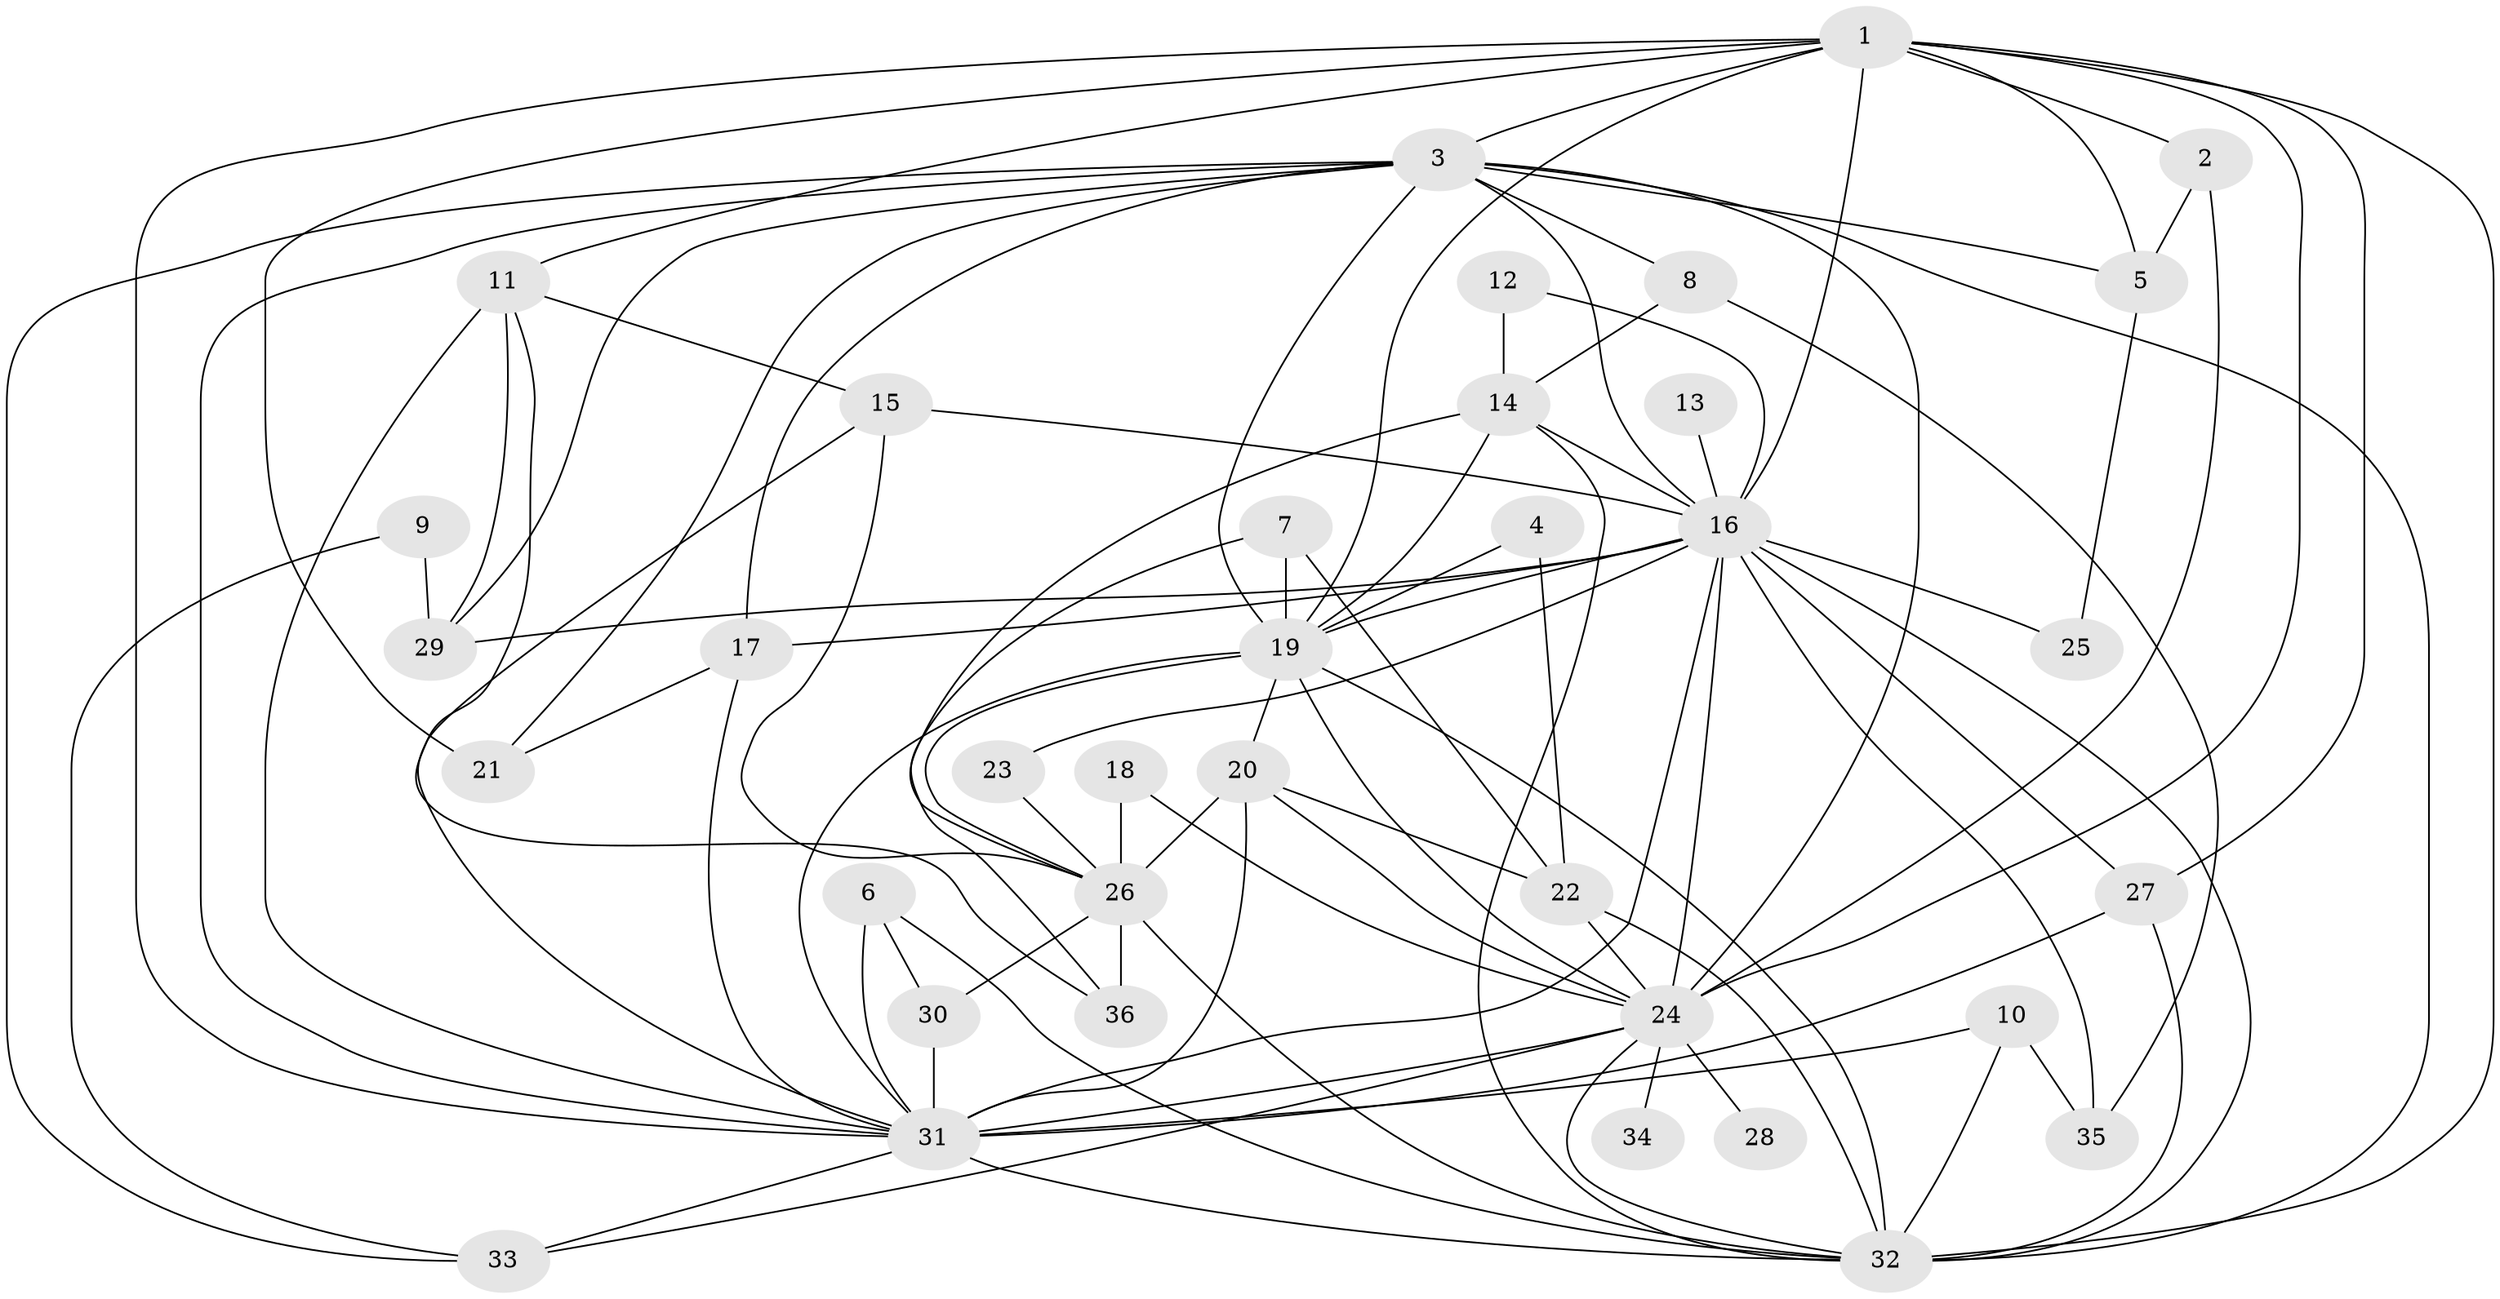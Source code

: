 // original degree distribution, {25: 0.013888888888888888, 13: 0.027777777777777776, 16: 0.013888888888888888, 17: 0.027777777777777776, 15: 0.027777777777777776, 20: 0.013888888888888888, 14: 0.013888888888888888, 5: 0.041666666666666664, 4: 0.09722222222222222, 3: 0.16666666666666666, 6: 0.027777777777777776, 8: 0.013888888888888888, 2: 0.5138888888888888}
// Generated by graph-tools (version 1.1) at 2025/01/03/09/25 03:01:32]
// undirected, 36 vertices, 93 edges
graph export_dot {
graph [start="1"]
  node [color=gray90,style=filled];
  1;
  2;
  3;
  4;
  5;
  6;
  7;
  8;
  9;
  10;
  11;
  12;
  13;
  14;
  15;
  16;
  17;
  18;
  19;
  20;
  21;
  22;
  23;
  24;
  25;
  26;
  27;
  28;
  29;
  30;
  31;
  32;
  33;
  34;
  35;
  36;
  1 -- 2 [weight=1.0];
  1 -- 3 [weight=2.0];
  1 -- 5 [weight=1.0];
  1 -- 11 [weight=1.0];
  1 -- 16 [weight=1.0];
  1 -- 19 [weight=1.0];
  1 -- 21 [weight=1.0];
  1 -- 24 [weight=1.0];
  1 -- 27 [weight=1.0];
  1 -- 31 [weight=2.0];
  1 -- 32 [weight=2.0];
  2 -- 5 [weight=1.0];
  2 -- 24 [weight=1.0];
  3 -- 5 [weight=2.0];
  3 -- 8 [weight=1.0];
  3 -- 16 [weight=3.0];
  3 -- 17 [weight=1.0];
  3 -- 19 [weight=4.0];
  3 -- 21 [weight=1.0];
  3 -- 24 [weight=3.0];
  3 -- 29 [weight=1.0];
  3 -- 31 [weight=4.0];
  3 -- 32 [weight=4.0];
  3 -- 33 [weight=1.0];
  4 -- 19 [weight=1.0];
  4 -- 22 [weight=1.0];
  5 -- 25 [weight=1.0];
  6 -- 30 [weight=1.0];
  6 -- 31 [weight=1.0];
  6 -- 32 [weight=1.0];
  7 -- 19 [weight=1.0];
  7 -- 22 [weight=1.0];
  7 -- 36 [weight=1.0];
  8 -- 14 [weight=1.0];
  8 -- 35 [weight=1.0];
  9 -- 29 [weight=1.0];
  9 -- 33 [weight=1.0];
  10 -- 31 [weight=2.0];
  10 -- 32 [weight=1.0];
  10 -- 35 [weight=2.0];
  11 -- 15 [weight=1.0];
  11 -- 29 [weight=1.0];
  11 -- 31 [weight=1.0];
  11 -- 36 [weight=1.0];
  12 -- 14 [weight=1.0];
  12 -- 16 [weight=1.0];
  13 -- 16 [weight=1.0];
  14 -- 16 [weight=1.0];
  14 -- 19 [weight=1.0];
  14 -- 26 [weight=1.0];
  14 -- 32 [weight=1.0];
  15 -- 16 [weight=1.0];
  15 -- 26 [weight=1.0];
  15 -- 31 [weight=1.0];
  16 -- 17 [weight=1.0];
  16 -- 19 [weight=1.0];
  16 -- 23 [weight=1.0];
  16 -- 24 [weight=3.0];
  16 -- 25 [weight=1.0];
  16 -- 27 [weight=1.0];
  16 -- 29 [weight=1.0];
  16 -- 31 [weight=3.0];
  16 -- 32 [weight=2.0];
  16 -- 35 [weight=1.0];
  17 -- 21 [weight=1.0];
  17 -- 31 [weight=1.0];
  18 -- 24 [weight=1.0];
  18 -- 26 [weight=1.0];
  19 -- 20 [weight=1.0];
  19 -- 24 [weight=1.0];
  19 -- 26 [weight=1.0];
  19 -- 31 [weight=2.0];
  19 -- 32 [weight=3.0];
  20 -- 22 [weight=1.0];
  20 -- 24 [weight=1.0];
  20 -- 26 [weight=1.0];
  20 -- 31 [weight=1.0];
  22 -- 24 [weight=1.0];
  22 -- 32 [weight=2.0];
  23 -- 26 [weight=1.0];
  24 -- 28 [weight=1.0];
  24 -- 31 [weight=2.0];
  24 -- 32 [weight=2.0];
  24 -- 33 [weight=1.0];
  24 -- 34 [weight=1.0];
  26 -- 30 [weight=1.0];
  26 -- 32 [weight=2.0];
  26 -- 36 [weight=1.0];
  27 -- 31 [weight=1.0];
  27 -- 32 [weight=1.0];
  30 -- 31 [weight=1.0];
  31 -- 32 [weight=5.0];
  31 -- 33 [weight=1.0];
}

